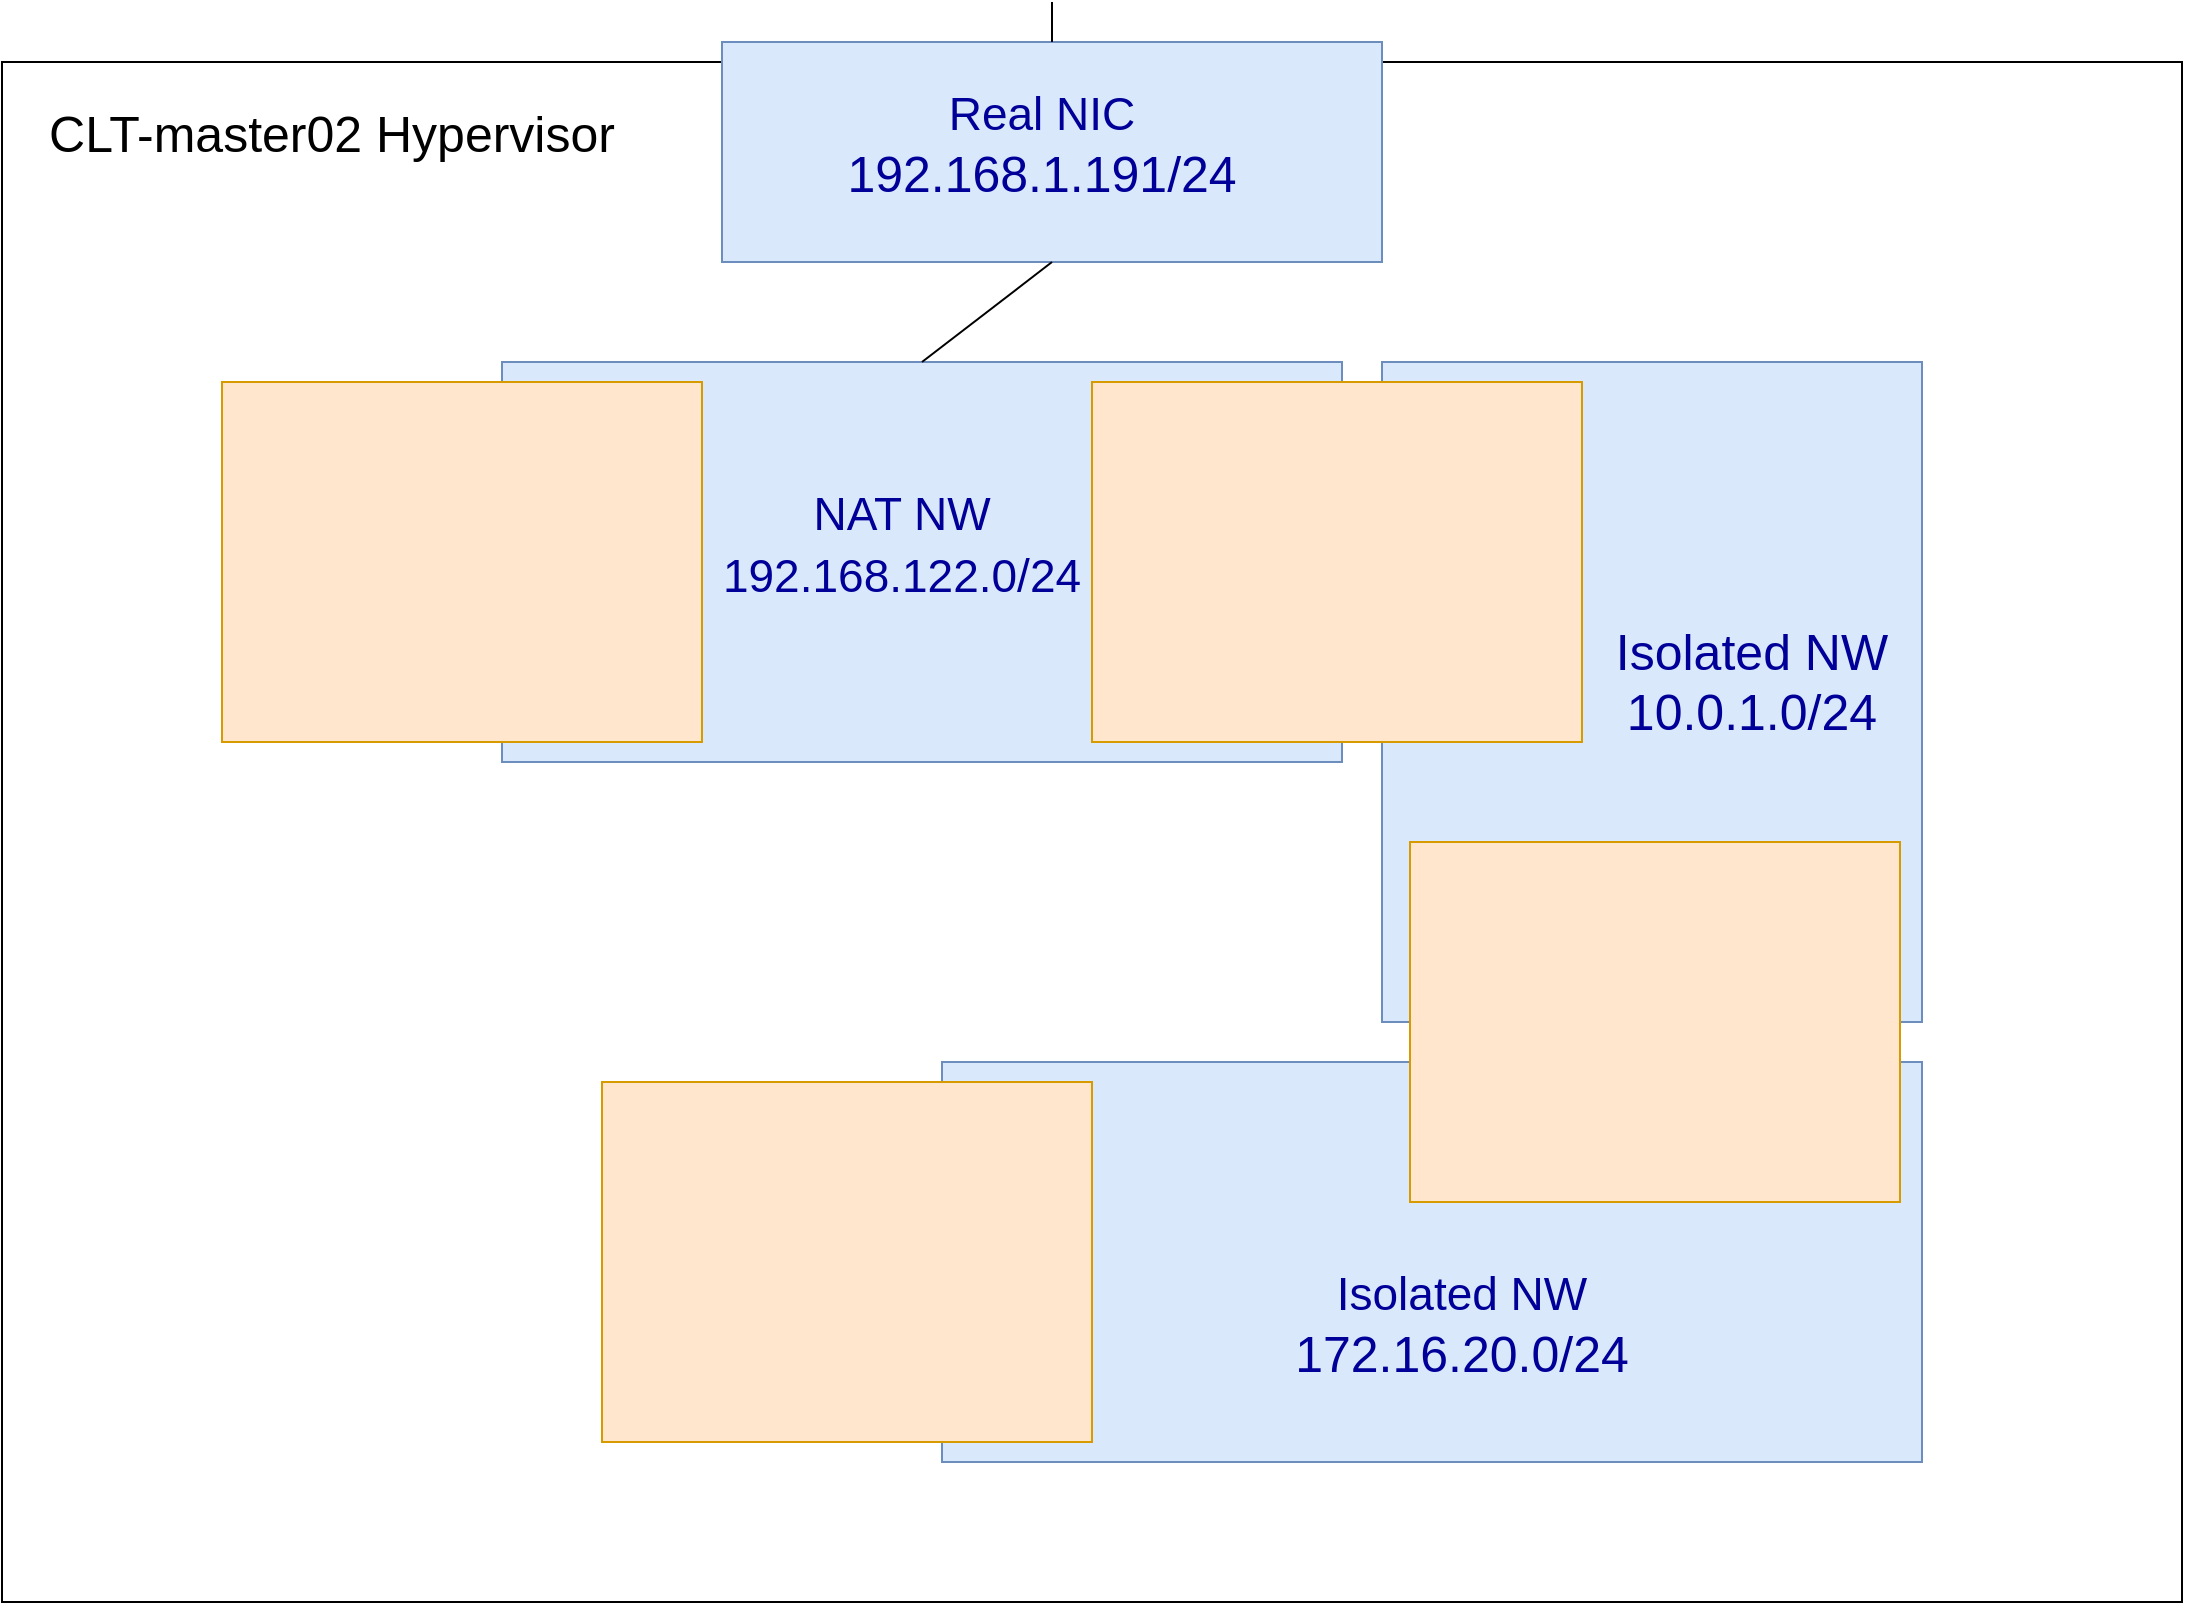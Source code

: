 <mxfile version="20.8.20" type="github">
  <diagram name="페이지-1" id="vygZkYcIq97liizH-Rdj">
    <mxGraphModel dx="1767" dy="872" grid="1" gridSize="10" guides="1" tooltips="1" connect="1" arrows="1" fold="1" page="1" pageScale="1" pageWidth="1169" pageHeight="827" math="0" shadow="0">
      <root>
        <mxCell id="0" />
        <mxCell id="1" style="locked=1;" parent="0" />
        <mxCell id="YjnKuQigYMUeJ1VjopVW-4" value="" style="group" vertex="1" connectable="0" parent="1">
          <mxGeometry x="40" y="30" width="1090" height="770" as="geometry" />
        </mxCell>
        <mxCell id="YjnKuQigYMUeJ1VjopVW-1" value="" style="rounded=0;whiteSpace=wrap;html=1;" vertex="1" parent="YjnKuQigYMUeJ1VjopVW-4">
          <mxGeometry width="1090" height="770" as="geometry" />
        </mxCell>
        <mxCell id="YjnKuQigYMUeJ1VjopVW-3" value="&lt;font style=&quot;font-size: 25px;&quot;&gt;CLT-master02 Hypervisor&lt;/font&gt;" style="text;html=1;strokeColor=none;fillColor=none;align=center;verticalAlign=middle;whiteSpace=wrap;rounded=0;" vertex="1" parent="YjnKuQigYMUeJ1VjopVW-4">
          <mxGeometry x="10" y="20" width="310" height="30" as="geometry" />
        </mxCell>
        <mxCell id="YjnKuQigYMUeJ1VjopVW-9" value="network" style="locked=1;" parent="0" />
        <mxCell id="YjnKuQigYMUeJ1VjopVW-12" value="" style="rounded=0;whiteSpace=wrap;html=1;fontSize=25;fillColor=#dae8fc;strokeColor=#6c8ebf;" vertex="1" parent="YjnKuQigYMUeJ1VjopVW-9">
          <mxGeometry x="290" y="180" width="420" height="200" as="geometry" />
        </mxCell>
        <mxCell id="YjnKuQigYMUeJ1VjopVW-13" value="" style="rounded=0;whiteSpace=wrap;html=1;fontSize=25;fillColor=#dae8fc;strokeColor=#6c8ebf;" vertex="1" parent="YjnKuQigYMUeJ1VjopVW-9">
          <mxGeometry x="400" y="20" width="330" height="110" as="geometry" />
        </mxCell>
        <mxCell id="YjnKuQigYMUeJ1VjopVW-14" value="" style="rounded=0;whiteSpace=wrap;html=1;fontSize=25;fillColor=#dae8fc;strokeColor=#6c8ebf;" vertex="1" parent="YjnKuQigYMUeJ1VjopVW-9">
          <mxGeometry x="730" y="180" width="270" height="330" as="geometry" />
        </mxCell>
        <mxCell id="YjnKuQigYMUeJ1VjopVW-15" value="" style="rounded=0;whiteSpace=wrap;html=1;fontSize=25;fillColor=#dae8fc;strokeColor=#6c8ebf;" vertex="1" parent="YjnKuQigYMUeJ1VjopVW-9">
          <mxGeometry x="510" y="530" width="490" height="200" as="geometry" />
        </mxCell>
        <mxCell id="YjnKuQigYMUeJ1VjopVW-18" value="" style="endArrow=none;html=1;rounded=0;fontSize=25;exitX=0.5;exitY=0;exitDx=0;exitDy=0;entryX=0.5;entryY=1;entryDx=0;entryDy=0;" edge="1" parent="YjnKuQigYMUeJ1VjopVW-9" source="YjnKuQigYMUeJ1VjopVW-12" target="YjnKuQigYMUeJ1VjopVW-13">
          <mxGeometry width="50" height="50" relative="1" as="geometry">
            <mxPoint x="780" y="400" as="sourcePoint" />
            <mxPoint x="830" y="350" as="targetPoint" />
          </mxGeometry>
        </mxCell>
        <mxCell id="YjnKuQigYMUeJ1VjopVW-19" value="" style="endArrow=none;html=1;rounded=0;fontSize=25;exitX=0.5;exitY=0;exitDx=0;exitDy=0;" edge="1" parent="YjnKuQigYMUeJ1VjopVW-9" source="YjnKuQigYMUeJ1VjopVW-13">
          <mxGeometry width="50" height="50" relative="1" as="geometry">
            <mxPoint x="780" y="400" as="sourcePoint" />
            <mxPoint x="565" as="targetPoint" />
          </mxGeometry>
        </mxCell>
        <mxCell id="YjnKuQigYMUeJ1VjopVW-5" value="guest" style="locked=1;" parent="0" />
        <mxCell id="YjnKuQigYMUeJ1VjopVW-6" value="" style="rounded=0;whiteSpace=wrap;html=1;fontSize=25;fillColor=#ffe6cc;strokeColor=#d79b00;" vertex="1" parent="YjnKuQigYMUeJ1VjopVW-5">
          <mxGeometry x="585" y="190" width="245" height="180" as="geometry" />
        </mxCell>
        <mxCell id="YjnKuQigYMUeJ1VjopVW-7" value="" style="rounded=0;whiteSpace=wrap;html=1;fontSize=25;fillColor=#ffe6cc;strokeColor=#d79b00;" vertex="1" parent="YjnKuQigYMUeJ1VjopVW-5">
          <mxGeometry x="150" y="190" width="240" height="180" as="geometry" />
        </mxCell>
        <mxCell id="YjnKuQigYMUeJ1VjopVW-16" value="" style="rounded=0;whiteSpace=wrap;html=1;fontSize=25;fillColor=#ffe6cc;strokeColor=#d79b00;" vertex="1" parent="YjnKuQigYMUeJ1VjopVW-5">
          <mxGeometry x="744" y="420" width="245" height="180" as="geometry" />
        </mxCell>
        <mxCell id="YjnKuQigYMUeJ1VjopVW-17" value="" style="rounded=0;whiteSpace=wrap;html=1;fontSize=25;fillColor=#ffe6cc;strokeColor=#d79b00;" vertex="1" parent="YjnKuQigYMUeJ1VjopVW-5">
          <mxGeometry x="340" y="540" width="245" height="180" as="geometry" />
        </mxCell>
        <mxCell id="YjnKuQigYMUeJ1VjopVW-25" value="Text" parent="0" />
        <mxCell id="YjnKuQigYMUeJ1VjopVW-26" value="&lt;font style=&quot;font-size: 23px;&quot;&gt;NAT NW&lt;br&gt;192.168.122.0/24&lt;/font&gt;" style="text;html=1;strokeColor=none;fillColor=none;align=center;verticalAlign=middle;whiteSpace=wrap;rounded=0;fontSize=25;fontColor=#000099;" vertex="1" parent="YjnKuQigYMUeJ1VjopVW-25">
          <mxGeometry x="400" y="230" width="180" height="80" as="geometry" />
        </mxCell>
        <mxCell id="YjnKuQigYMUeJ1VjopVW-27" value="&lt;span style=&quot;&quot;&gt;Isolated NW&lt;br&gt;10.0.1.0/24&lt;br&gt;&lt;/span&gt;" style="text;html=1;strokeColor=none;fillColor=none;align=center;verticalAlign=middle;whiteSpace=wrap;rounded=0;fontSize=25;fontColor=#000099;" vertex="1" parent="YjnKuQigYMUeJ1VjopVW-25">
          <mxGeometry x="830" y="264" width="170" height="150" as="geometry" />
        </mxCell>
        <mxCell id="YjnKuQigYMUeJ1VjopVW-28" value="&lt;span style=&quot;font-size: 23px;&quot;&gt;Isolated NW&lt;br&gt;&lt;/span&gt;172.16.20.0/24" style="text;html=1;strokeColor=none;fillColor=none;align=center;verticalAlign=middle;whiteSpace=wrap;rounded=0;fontSize=25;fontColor=#000099;" vertex="1" parent="YjnKuQigYMUeJ1VjopVW-25">
          <mxGeometry x="680" y="620" width="180" height="80" as="geometry" />
        </mxCell>
        <mxCell id="YjnKuQigYMUeJ1VjopVW-29" value="&lt;span style=&quot;font-size: 23px;&quot;&gt;Real NIC&lt;br&gt;&lt;/span&gt;192.168.1.191/24" style="text;html=1;strokeColor=none;fillColor=none;align=center;verticalAlign=middle;whiteSpace=wrap;rounded=0;fontSize=25;fontColor=#000099;" vertex="1" parent="YjnKuQigYMUeJ1VjopVW-25">
          <mxGeometry x="470" y="30" width="180" height="80" as="geometry" />
        </mxCell>
      </root>
    </mxGraphModel>
  </diagram>
</mxfile>

